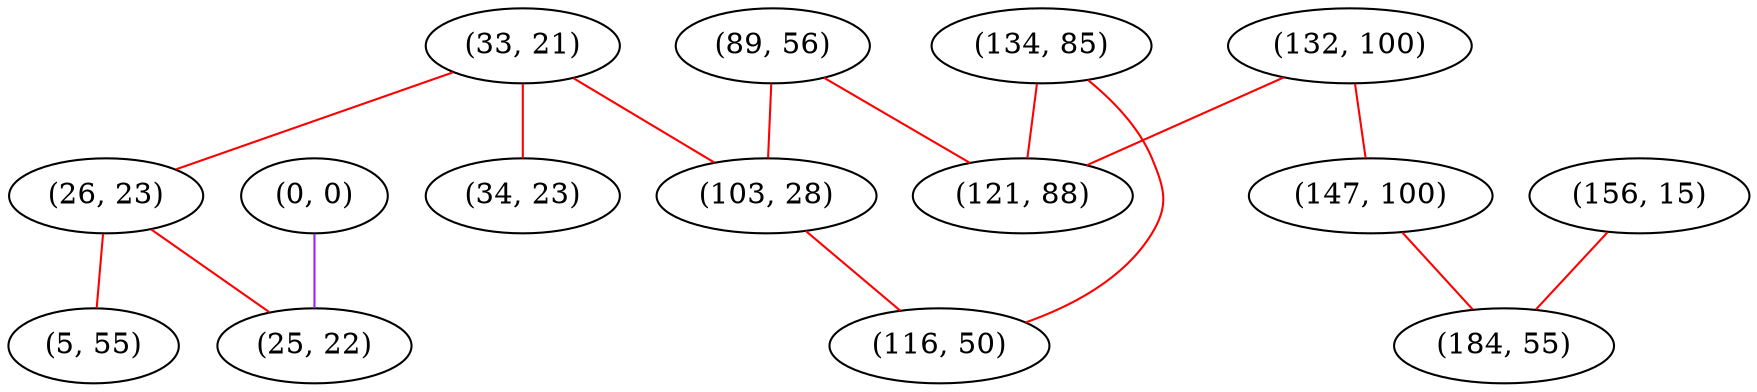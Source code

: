 graph "" {
"(33, 21)";
"(0, 0)";
"(26, 23)";
"(89, 56)";
"(132, 100)";
"(147, 100)";
"(134, 85)";
"(34, 23)";
"(156, 15)";
"(184, 55)";
"(103, 28)";
"(116, 50)";
"(5, 55)";
"(25, 22)";
"(121, 88)";
"(33, 21)" -- "(26, 23)"  [color=red, key=0, weight=1];
"(33, 21)" -- "(34, 23)"  [color=red, key=0, weight=1];
"(33, 21)" -- "(103, 28)"  [color=red, key=0, weight=1];
"(0, 0)" -- "(25, 22)"  [color=purple, key=0, weight=4];
"(26, 23)" -- "(5, 55)"  [color=red, key=0, weight=1];
"(26, 23)" -- "(25, 22)"  [color=red, key=0, weight=1];
"(89, 56)" -- "(103, 28)"  [color=red, key=0, weight=1];
"(89, 56)" -- "(121, 88)"  [color=red, key=0, weight=1];
"(132, 100)" -- "(121, 88)"  [color=red, key=0, weight=1];
"(132, 100)" -- "(147, 100)"  [color=red, key=0, weight=1];
"(147, 100)" -- "(184, 55)"  [color=red, key=0, weight=1];
"(134, 85)" -- "(116, 50)"  [color=red, key=0, weight=1];
"(134, 85)" -- "(121, 88)"  [color=red, key=0, weight=1];
"(156, 15)" -- "(184, 55)"  [color=red, key=0, weight=1];
"(103, 28)" -- "(116, 50)"  [color=red, key=0, weight=1];
}
